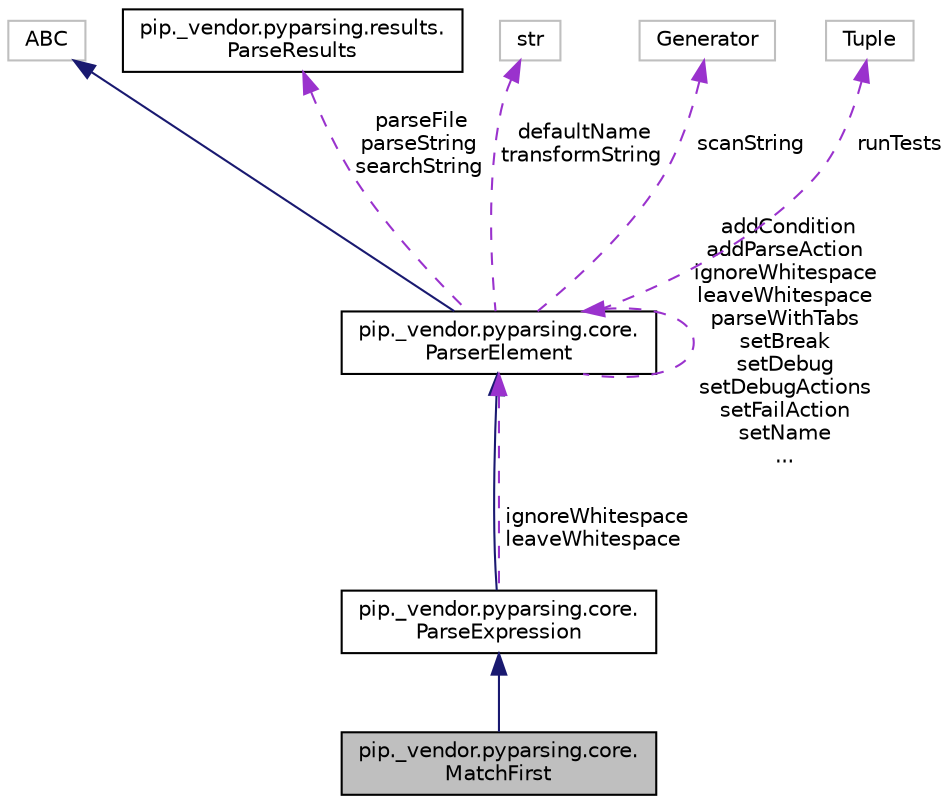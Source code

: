 digraph "pip._vendor.pyparsing.core.MatchFirst"
{
 // LATEX_PDF_SIZE
  edge [fontname="Helvetica",fontsize="10",labelfontname="Helvetica",labelfontsize="10"];
  node [fontname="Helvetica",fontsize="10",shape=record];
  Node1 [label="pip._vendor.pyparsing.core.\lMatchFirst",height=0.2,width=0.4,color="black", fillcolor="grey75", style="filled", fontcolor="black",tooltip=" "];
  Node2 -> Node1 [dir="back",color="midnightblue",fontsize="10",style="solid",fontname="Helvetica"];
  Node2 [label="pip._vendor.pyparsing.core.\lParseExpression",height=0.2,width=0.4,color="black", fillcolor="white", style="filled",URL="$classpip_1_1__vendor_1_1pyparsing_1_1core_1_1ParseExpression.html",tooltip=" "];
  Node3 -> Node2 [dir="back",color="midnightblue",fontsize="10",style="solid",fontname="Helvetica"];
  Node3 [label="pip._vendor.pyparsing.core.\lParserElement",height=0.2,width=0.4,color="black", fillcolor="white", style="filled",URL="$classpip_1_1__vendor_1_1pyparsing_1_1core_1_1ParserElement.html",tooltip=" "];
  Node4 -> Node3 [dir="back",color="midnightblue",fontsize="10",style="solid",fontname="Helvetica"];
  Node4 [label="ABC",height=0.2,width=0.4,color="grey75", fillcolor="white", style="filled",tooltip=" "];
  Node5 -> Node3 [dir="back",color="darkorchid3",fontsize="10",style="dashed",label=" parseFile\nparseString\nsearchString" ,fontname="Helvetica"];
  Node5 [label="pip._vendor.pyparsing.results.\lParseResults",height=0.2,width=0.4,color="black", fillcolor="white", style="filled",URL="$classpip_1_1__vendor_1_1pyparsing_1_1results_1_1ParseResults.html",tooltip=" "];
  Node6 -> Node3 [dir="back",color="darkorchid3",fontsize="10",style="dashed",label=" defaultName\ntransformString" ,fontname="Helvetica"];
  Node6 [label="str",height=0.2,width=0.4,color="grey75", fillcolor="white", style="filled",tooltip=" "];
  Node7 -> Node3 [dir="back",color="darkorchid3",fontsize="10",style="dashed",label=" scanString" ,fontname="Helvetica"];
  Node7 [label="Generator",height=0.2,width=0.4,color="grey75", fillcolor="white", style="filled",tooltip=" "];
  Node8 -> Node3 [dir="back",color="darkorchid3",fontsize="10",style="dashed",label=" runTests" ,fontname="Helvetica"];
  Node8 [label="Tuple",height=0.2,width=0.4,color="grey75", fillcolor="white", style="filled",tooltip=" "];
  Node3 -> Node3 [dir="back",color="darkorchid3",fontsize="10",style="dashed",label=" addCondition\naddParseAction\nignoreWhitespace\nleaveWhitespace\nparseWithTabs\nsetBreak\nsetDebug\nsetDebugActions\nsetFailAction\nsetName\n..." ,fontname="Helvetica"];
  Node3 -> Node2 [dir="back",color="darkorchid3",fontsize="10",style="dashed",label=" ignoreWhitespace\nleaveWhitespace" ,fontname="Helvetica"];
}
